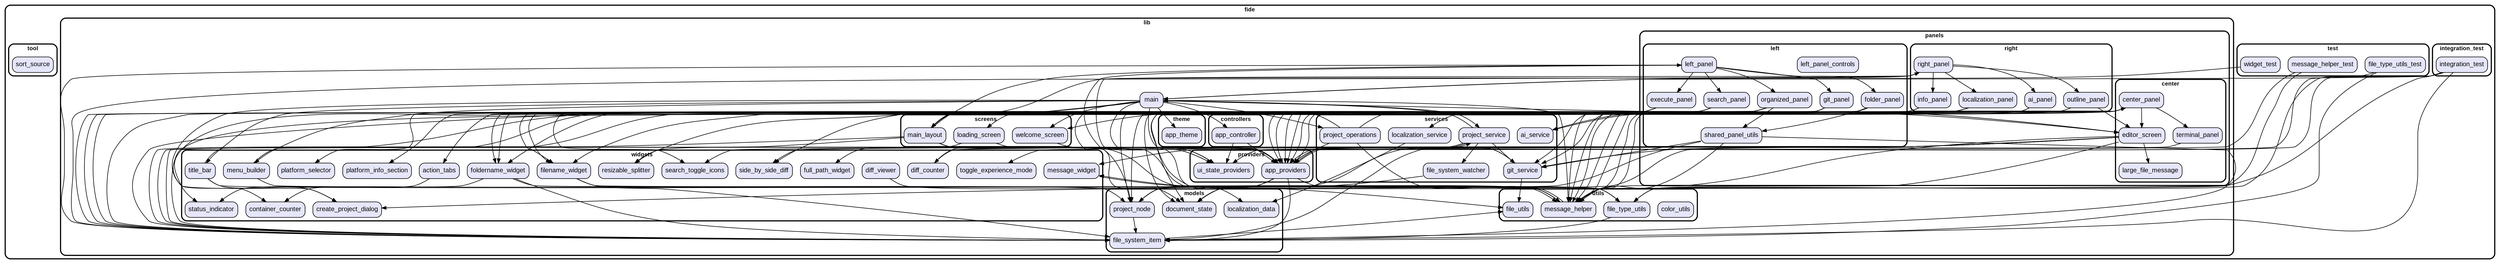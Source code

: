 digraph "" {
  graph [style=rounded fontname="Arial Black" fontsize=13 penwidth=2.6];
  node [shape=rect style="filled,rounded" fontname=Arial fontsize=15 fillcolor=Lavender penwidth=1.3];
  edge [penwidth=1.3];
  "/integration_test/integration_test.dart" [label="integration_test"];
  "/test/file_type_utils_test.dart" [label="file_type_utils_test"];
  "/test/widget_test.dart" [label="widget_test"];
  "/test/message_helper_test.dart" [label="message_helper_test"];
  "/lib/providers/app_providers.dart" [label="app_providers"];
  "/lib/providers/ui_state_providers.dart" [label="ui_state_providers"];
  "/lib/panels/right/info_panel.dart" [label="info_panel"];
  "/lib/panels/right/outline_panel.dart" [label="outline_panel"];
  "/lib/panels/right/ai_panel.dart" [label="ai_panel"];
  "/lib/panels/right/localization_panel.dart" [label="localization_panel"];
  "/lib/panels/right/right_panel.dart" [label="right_panel"];
  "/lib/panels/center/large_file_message.dart" [label="large_file_message"];
  "/lib/panels/center/editor_screen.dart" [label="editor_screen"];
  "/lib/panels/center/terminal_panel.dart" [label="terminal_panel"];
  "/lib/panels/center/center_panel.dart" [label="center_panel"];
  "/lib/panels/left/git_panel.dart" [label="git_panel"];
  "/lib/panels/left/left_panel_controls.dart" [label="left_panel_controls"];
  "/lib/panels/left/search_panel.dart" [label="search_panel"];
  "/lib/panels/left/shared_panel_utils.dart" [label="shared_panel_utils"];
  "/lib/panels/left/execute_panel.dart" [label="execute_panel"];
  "/lib/panels/left/folder_panel.dart" [label="folder_panel"];
  "/lib/panels/left/left_panel.dart" [label="left_panel"];
  "/lib/panels/left/organized_panel.dart" [label="organized_panel"];
  "/lib/utils/color_utils.dart" [label="color_utils"];
  "/lib/utils/message_helper.dart" [label="message_helper"];
  "/lib/utils/file_utils.dart" [label="file_utils"];
  "/lib/utils/file_type_utils.dart" [label="file_type_utils"];
  "/lib/models/project_node.dart" [label="project_node"];
  "/lib/models/localization_data.dart" [label="localization_data"];
  "/lib/models/document_state.dart" [label="document_state"];
  "/lib/models/file_system_item.dart" [label="file_system_item"];
  "/lib/screens/main_layout.dart" [label="main_layout"];
  "/lib/screens/loading_screen.dart" [label="loading_screen"];
  "/lib/screens/welcome_screen.dart" [label="welcome_screen"];
  "/lib/main.dart" [label="main"];
  "/lib/theme/app_theme.dart" [label="app_theme"];
  "/lib/controllers/app_controller.dart" [label="app_controller"];
  "/lib/services/localization_service.dart" [label="localization_service"];
  "/lib/services/project_operations.dart" [label="project_operations"];
  "/lib/services/project_service.dart" [label="project_service"];
  "/lib/services/git_service.dart" [label="git_service"];
  "/lib/services/file_system_watcher.dart" [label="file_system_watcher"];
  "/lib/services/ai_service.dart" [label="ai_service"];
  "/lib/widgets/search_toggle_icons.dart" [label="search_toggle_icons"];
  "/lib/widgets/platform_selector.dart" [label="platform_selector"];
  "/lib/widgets/resizable_splitter.dart" [label="resizable_splitter"];
  "/lib/widgets/diff_viewer.dart" [label="diff_viewer"];
  "/lib/widgets/container_counter.dart" [label="container_counter"];
  "/lib/widgets/toggle_experience_mode.dart" [label="toggle_experience_mode"];
  "/lib/widgets/title_bar.dart" [label="title_bar"];
  "/lib/widgets/create_project_dialog.dart" [label="create_project_dialog"];
  "/lib/widgets/platform_info_section.dart" [label="platform_info_section"];
  "/lib/widgets/menu_builder.dart" [label="menu_builder"];
  "/lib/widgets/message_widget.dart" [label="message_widget"];
  "/lib/widgets/side_by_side_diff.dart" [label="side_by_side_diff"];
  "/lib/widgets/filename_widget.dart" [label="filename_widget"];
  "/lib/widgets/diff_counter.dart" [label="diff_counter"];
  "/lib/widgets/action_tabs.dart" [label="action_tabs"];
  "/lib/widgets/full_path_widget.dart" [label="full_path_widget"];
  "/lib/widgets/foldername_widget.dart" [label="foldername_widget"];
  "/lib/widgets/status_indicator.dart" [label="status_indicator"];
  "/tool/sort_source.dart" [label="sort_source"];
  subgraph "cluster~" {
    label="fide";
    subgraph "cluster~/integration_test" {
      label="integration_test";
      "/integration_test/integration_test.dart";
    }
    subgraph "cluster~/test" {
      label="test";
      "/test/file_type_utils_test.dart";
      "/test/widget_test.dart";
      "/test/message_helper_test.dart";
    }
    subgraph "cluster~/lib" {
      label="lib";
      "/lib/main.dart";
      subgraph "cluster~/lib/providers" {
        label="providers";
        "/lib/providers/app_providers.dart";
        "/lib/providers/ui_state_providers.dart";
      }
      subgraph "cluster~/lib/panels" {
        label="panels";
        subgraph "cluster~/lib/panels/right" {
          label="right";
          "/lib/panels/right/info_panel.dart";
          "/lib/panels/right/outline_panel.dart";
          "/lib/panels/right/ai_panel.dart";
          "/lib/panels/right/localization_panel.dart";
          "/lib/panels/right/right_panel.dart";
        }
        subgraph "cluster~/lib/panels/center" {
          label="center";
          "/lib/panels/center/large_file_message.dart";
          "/lib/panels/center/editor_screen.dart";
          "/lib/panels/center/terminal_panel.dart";
          "/lib/panels/center/center_panel.dart";
        }
        subgraph "cluster~/lib/panels/left" {
          label="left";
          "/lib/panels/left/git_panel.dart";
          "/lib/panels/left/left_panel_controls.dart";
          "/lib/panels/left/search_panel.dart";
          "/lib/panels/left/shared_panel_utils.dart";
          "/lib/panels/left/execute_panel.dart";
          "/lib/panels/left/folder_panel.dart";
          "/lib/panels/left/left_panel.dart";
          "/lib/panels/left/organized_panel.dart";
        }
      }
      subgraph "cluster~/lib/utils" {
        label="utils";
        "/lib/utils/color_utils.dart";
        "/lib/utils/message_helper.dart";
        "/lib/utils/file_utils.dart";
        "/lib/utils/file_type_utils.dart";
      }
      subgraph "cluster~/lib/models" {
        label="models";
        "/lib/models/project_node.dart";
        "/lib/models/localization_data.dart";
        "/lib/models/document_state.dart";
        "/lib/models/file_system_item.dart";
      }
      subgraph "cluster~/lib/screens" {
        label="screens";
        "/lib/screens/main_layout.dart";
        "/lib/screens/loading_screen.dart";
        "/lib/screens/welcome_screen.dart";
      }
      subgraph "cluster~/lib/theme" {
        label="theme";
        "/lib/theme/app_theme.dart";
      }
      subgraph "cluster~/lib/controllers" {
        label="controllers";
        "/lib/controllers/app_controller.dart";
      }
      subgraph "cluster~/lib/services" {
        label="services";
        "/lib/services/localization_service.dart";
        "/lib/services/project_operations.dart";
        "/lib/services/project_service.dart";
        "/lib/services/git_service.dart";
        "/lib/services/file_system_watcher.dart";
        "/lib/services/ai_service.dart";
      }
      subgraph "cluster~/lib/widgets" {
        label="widgets";
        "/lib/widgets/search_toggle_icons.dart";
        "/lib/widgets/platform_selector.dart";
        "/lib/widgets/resizable_splitter.dart";
        "/lib/widgets/diff_viewer.dart";
        "/lib/widgets/container_counter.dart";
        "/lib/widgets/toggle_experience_mode.dart";
        "/lib/widgets/title_bar.dart";
        "/lib/widgets/create_project_dialog.dart";
        "/lib/widgets/platform_info_section.dart";
        "/lib/widgets/menu_builder.dart";
        "/lib/widgets/message_widget.dart";
        "/lib/widgets/side_by_side_diff.dart";
        "/lib/widgets/filename_widget.dart";
        "/lib/widgets/diff_counter.dart";
        "/lib/widgets/action_tabs.dart";
        "/lib/widgets/full_path_widget.dart";
        "/lib/widgets/foldername_widget.dart";
        "/lib/widgets/status_indicator.dart";
      }
    }
    subgraph "cluster~/tool" {
      label="tool";
      "/tool/sort_source.dart";
    }
  }
  "/integration_test/integration_test.dart" -> "/lib/providers/ui_state_providers.dart";
  "/integration_test/integration_test.dart" -> "/lib/main.dart";
  "/integration_test/integration_test.dart" -> "/lib/providers/app_providers.dart";
  "/integration_test/integration_test.dart" -> "/lib/models/file_system_item.dart";
  "/integration_test/integration_test.dart" -> "/lib/widgets/create_project_dialog.dart";
  "/test/file_type_utils_test.dart" -> "/lib/models/file_system_item.dart";
  "/test/file_type_utils_test.dart" -> "/lib/utils/file_type_utils.dart";
  "/test/widget_test.dart" -> "/lib/main.dart";
  "/test/message_helper_test.dart" -> "/lib/utils/message_helper.dart";
  "/test/message_helper_test.dart" -> "/lib/widgets/message_widget.dart";
  "/lib/providers/app_providers.dart" -> "/lib/models/file_system_item.dart";
  "/lib/providers/app_providers.dart" -> "/lib/models/project_node.dart";
  "/lib/providers/app_providers.dart" -> "/lib/models/document_state.dart";
  "/lib/providers/app_providers.dart" -> "/lib/services/project_service.dart";
  "/lib/providers/app_providers.dart" -> "/lib/utils/file_type_utils.dart";
  "/lib/panels/right/info_panel.dart" -> "/lib/models/document_state.dart";
  "/lib/panels/right/info_panel.dart" -> "/lib/providers/app_providers.dart";
  "/lib/panels/right/info_panel.dart" -> "/lib/utils/message_helper.dart";
  "/lib/panels/right/info_panel.dart" -> "/lib/widgets/status_indicator.dart";
  "/lib/panels/right/outline_panel.dart" -> "/lib/models/file_system_item.dart";
  "/lib/panels/right/outline_panel.dart" -> "/lib/panels/center/editor_screen.dart";
  "/lib/panels/right/ai_panel.dart" -> "/lib/services/ai_service.dart";
  "/lib/panels/right/ai_panel.dart" -> "/lib/models/file_system_item.dart";
  "/lib/panels/right/ai_panel.dart" -> "/lib/utils/message_helper.dart";
  "/lib/panels/right/localization_panel.dart" -> "/lib/models/localization_data.dart";
  "/lib/panels/right/localization_panel.dart" -> "/lib/models/file_system_item.dart";
  "/lib/panels/right/localization_panel.dart" -> "/lib/services/localization_service.dart";
  "/lib/panels/right/localization_panel.dart" -> "/lib/services/ai_service.dart";
  "/lib/panels/right/localization_panel.dart" -> "/lib/providers/app_providers.dart";
  "/lib/panels/right/localization_panel.dart" -> "/lib/utils/message_helper.dart";
  "/lib/panels/right/right_panel.dart" -> "/lib/providers/ui_state_providers.dart";
  "/lib/panels/right/right_panel.dart" -> "/lib/panels/right/outline_panel.dart";
  "/lib/panels/right/right_panel.dart" -> "/lib/panels/right/ai_panel.dart";
  "/lib/panels/right/right_panel.dart" -> "/lib/panels/right/localization_panel.dart";
  "/lib/panels/right/right_panel.dart" -> "/lib/models/file_system_item.dart";
  "/lib/panels/right/right_panel.dart" -> "/lib/panels/right/info_panel.dart";
  "/lib/panels/center/editor_screen.dart" -> "/lib/panels/center/large_file_message.dart";
  "/lib/panels/center/editor_screen.dart" -> "/lib/providers/app_providers.dart";
  "/lib/panels/center/editor_screen.dart" -> "/lib/utils/message_helper.dart";
  "/lib/panels/center/editor_screen.dart" -> "/lib/utils/file_type_utils.dart";
  "/lib/panels/center/editor_screen.dart" -> "/lib/models/document_state.dart";
  "/lib/panels/center/editor_screen.dart" -> "/lib/widgets/search_toggle_icons.dart";
  "/lib/panels/center/editor_screen.dart" -> "/lib/widgets/diff_counter.dart";
  "/lib/panels/center/editor_screen.dart" -> "/lib/widgets/side_by_side_diff.dart";
  "/lib/panels/center/editor_screen.dart" -> "/lib/widgets/toggle_experience_mode.dart";
  "/lib/panels/center/editor_screen.dart" -> "/lib/services/git_service.dart";
  "/lib/panels/center/terminal_panel.dart" -> "/lib/providers/app_providers.dart";
  "/lib/panels/center/center_panel.dart" -> "/lib/models/document_state.dart";
  "/lib/panels/center/center_panel.dart" -> "/lib/providers/app_providers.dart";
  "/lib/panels/center/center_panel.dart" -> "/lib/utils/message_helper.dart";
  "/lib/panels/center/center_panel.dart" -> "/lib/screens/welcome_screen.dart";
  "/lib/panels/center/center_panel.dart" -> "/lib/panels/center/editor_screen.dart";
  "/lib/panels/center/center_panel.dart" -> "/lib/panels/center/terminal_panel.dart";
  "/lib/panels/center/center_panel.dart" -> "/lib/widgets/resizable_splitter.dart";
  "/lib/panels/center/center_panel.dart" -> "/lib/models/file_system_item.dart";
  "/lib/panels/left/git_panel.dart" -> "/lib/services/git_service.dart";
  "/lib/panels/left/git_panel.dart" -> "/lib/widgets/side_by_side_diff.dart";
  "/lib/panels/left/git_panel.dart" -> "/lib/models/file_system_item.dart";
  "/lib/panels/left/git_panel.dart" -> "/lib/widgets/filename_widget.dart";
  "/lib/panels/left/git_panel.dart" -> "/lib/utils/message_helper.dart";
  "/lib/panels/left/search_panel.dart" -> "/lib/models/project_node.dart";
  "/lib/panels/left/search_panel.dart" -> "/lib/models/file_system_item.dart";
  "/lib/panels/left/search_panel.dart" -> "/lib/widgets/search_toggle_icons.dart";
  "/lib/panels/left/search_panel.dart" -> "/lib/widgets/foldername_widget.dart";
  "/lib/panels/left/shared_panel_utils.dart" -> "/lib/models/project_node.dart";
  "/lib/panels/left/shared_panel_utils.dart" -> "/lib/models/file_system_item.dart";
  "/lib/panels/left/shared_panel_utils.dart" -> "/lib/services/git_service.dart";
  "/lib/panels/left/shared_panel_utils.dart" -> "/lib/utils/message_helper.dart";
  "/lib/panels/left/execute_panel.dart" -> "/lib/providers/app_providers.dart";
  "/lib/panels/left/execute_panel.dart" -> "/lib/widgets/platform_selector.dart";
  "/lib/panels/left/execute_panel.dart" -> "/lib/widgets/platform_info_section.dart";
  "/lib/panels/left/execute_panel.dart" -> "/lib/widgets/action_tabs.dart";
  "/lib/panels/left/folder_panel.dart" -> "/lib/widgets/filename_widget.dart";
  "/lib/panels/left/folder_panel.dart" -> "/lib/widgets/foldername_widget.dart";
  "/lib/panels/left/folder_panel.dart" -> "/lib/models/project_node.dart";
  "/lib/panels/left/folder_panel.dart" -> "/lib/models/file_system_item.dart";
  "/lib/panels/left/folder_panel.dart" -> "/lib/services/git_service.dart";
  "/lib/panels/left/folder_panel.dart" -> "/lib/utils/message_helper.dart";
  "/lib/panels/left/folder_panel.dart" -> "/lib/panels/left/shared_panel_utils.dart";
  "/lib/panels/left/folder_panel.dart" -> "/lib/providers/app_providers.dart";
  "/lib/panels/left/left_panel.dart" -> "/lib/panels/left/search_panel.dart";
  "/lib/panels/left/left_panel.dart" -> "/lib/providers/ui_state_providers.dart";
  "/lib/panels/left/left_panel.dart" -> "/lib/panels/left/folder_panel.dart";
  "/lib/panels/left/left_panel.dart" -> "/lib/panels/left/organized_panel.dart";
  "/lib/panels/left/left_panel.dart" -> "/lib/panels/left/git_panel.dart";
  "/lib/panels/left/left_panel.dart" -> "/lib/panels/left/execute_panel.dart";
  "/lib/panels/left/left_panel.dart" -> "/lib/models/file_system_item.dart";
  "/lib/panels/left/organized_panel.dart" -> "/lib/models/project_node.dart";
  "/lib/panels/left/organized_panel.dart" -> "/lib/models/file_system_item.dart";
  "/lib/panels/left/organized_panel.dart" -> "/lib/utils/message_helper.dart";
  "/lib/panels/left/organized_panel.dart" -> "/lib/panels/left/shared_panel_utils.dart";
  "/lib/panels/left/organized_panel.dart" -> "/lib/providers/app_providers.dart";
  "/lib/panels/left/organized_panel.dart" -> "/lib/widgets/filename_widget.dart";
  "/lib/panels/left/organized_panel.dart" -> "/lib/widgets/foldername_widget.dart";
  "/lib/panels/left/organized_panel.dart" -> "/lib/widgets/container_counter.dart";
  "/lib/utils/message_helper.dart" -> "/lib/widgets/message_widget.dart";
  "/lib/utils/file_type_utils.dart" -> "/lib/models/file_system_item.dart";
  "/lib/models/project_node.dart" -> "/lib/models/file_system_item.dart";
  "/lib/models/file_system_item.dart" -> "/lib/utils/file_utils.dart";
  "/lib/screens/main_layout.dart" -> "/lib/providers/ui_state_providers.dart";
  "/lib/screens/main_layout.dart" -> "/lib/panels/center/editor_screen.dart";
  "/lib/screens/main_layout.dart" -> "/lib/providers/app_providers.dart";
  "/lib/screens/main_layout.dart" -> "/lib/models/file_system_item.dart";
  "/lib/screens/main_layout.dart" -> "/lib/models/document_state.dart";
  "/lib/screens/main_layout.dart" -> "/lib/utils/file_type_utils.dart";
  "/lib/screens/main_layout.dart" -> "/lib/utils/file_utils.dart";
  "/lib/screens/main_layout.dart" -> "/lib/utils/message_helper.dart";
  "/lib/screens/main_layout.dart" -> "/lib/widgets/resizable_splitter.dart";
  "/lib/screens/main_layout.dart" -> "/lib/panels/left/left_panel.dart";
  "/lib/screens/main_layout.dart" -> "/lib/panels/center/center_panel.dart";
  "/lib/screens/main_layout.dart" -> "/lib/panels/right/right_panel.dart";
  "/lib/screens/loading_screen.dart" -> "/lib/widgets/full_path_widget.dart";
  "/lib/screens/loading_screen.dart" -> "/lib/providers/app_providers.dart";
  "/lib/screens/welcome_screen.dart" -> "/lib/providers/app_providers.dart";
  "/lib/main.dart" -> "/lib/controllers/app_controller.dart";
  "/lib/main.dart" -> "/lib/providers/app_providers.dart";
  "/lib/main.dart" -> "/lib/providers/ui_state_providers.dart";
  "/lib/main.dart" -> "/lib/services/project_service.dart";
  "/lib/main.dart" -> "/lib/services/project_operations.dart";
  "/lib/main.dart" -> "/lib/utils/message_helper.dart";
  "/lib/main.dart" -> "/lib/widgets/create_project_dialog.dart";
  "/lib/main.dart" -> "/lib/widgets/title_bar.dart";
  "/lib/main.dart" -> "/lib/widgets/menu_builder.dart";
  "/lib/main.dart" -> "/lib/screens/loading_screen.dart";
  "/lib/main.dart" -> "/lib/screens/main_layout.dart";
  "/lib/main.dart" -> "/lib/screens/welcome_screen.dart";
  "/lib/main.dart" -> "/lib/panels/center/editor_screen.dart";
  "/lib/main.dart" -> "/lib/theme/app_theme.dart";
  "/lib/controllers/app_controller.dart" -> "/lib/providers/app_providers.dart";
  "/lib/controllers/app_controller.dart" -> "/lib/providers/ui_state_providers.dart";
  "/lib/services/localization_service.dart" -> "/lib/models/localization_data.dart";
  "/lib/services/project_operations.dart" -> "/lib/providers/app_providers.dart";
  "/lib/services/project_operations.dart" -> "/lib/utils/message_helper.dart";
  "/lib/services/project_operations.dart" -> "/lib/screens/main_layout.dart";
  "/lib/services/project_operations.dart" -> "/lib/panels/center/editor_screen.dart";
  "/lib/services/project_service.dart" -> "/lib/models/project_node.dart";
  "/lib/services/project_service.dart" -> "/lib/models/file_system_item.dart";
  "/lib/services/project_service.dart" -> "/lib/services/git_service.dart";
  "/lib/services/project_service.dart" -> "/lib/services/file_system_watcher.dart";
  "/lib/services/project_service.dart" -> "/lib/providers/app_providers.dart";
  "/lib/services/project_service.dart" -> "/lib/main.dart";
  "/lib/services/git_service.dart" -> "/lib/utils/file_utils.dart";
  "/lib/services/file_system_watcher.dart" -> "/lib/models/project_node.dart";
  "/lib/widgets/diff_viewer.dart" -> "/lib/utils/message_helper.dart";
  "/lib/widgets/title_bar.dart" -> "/lib/providers/app_providers.dart";
  "/lib/widgets/title_bar.dart" -> "/lib/utils/message_helper.dart";
  "/lib/widgets/title_bar.dart" -> "/lib/widgets/create_project_dialog.dart";
  "/lib/widgets/menu_builder.dart" -> "/lib/providers/app_providers.dart";
  "/lib/widgets/menu_builder.dart" -> "/lib/services/git_service.dart";
  "/lib/widgets/menu_builder.dart" -> "/lib/utils/message_helper.dart";
  "/lib/widgets/message_widget.dart" -> "/lib/utils/message_helper.dart";
  "/lib/widgets/filename_widget.dart" -> "/lib/models/file_system_item.dart";
  "/lib/widgets/filename_widget.dart" -> "/lib/utils/file_type_utils.dart";
  "/lib/widgets/diff_counter.dart" -> "/lib/services/git_service.dart";
  "/lib/widgets/action_tabs.dart" -> "/lib/widgets/status_indicator.dart";
  "/lib/widgets/foldername_widget.dart" -> "/lib/models/project_node.dart";
  "/lib/widgets/foldername_widget.dart" -> "/lib/models/file_system_item.dart";
  "/lib/widgets/foldername_widget.dart" -> "/lib/widgets/container_counter.dart";
}
